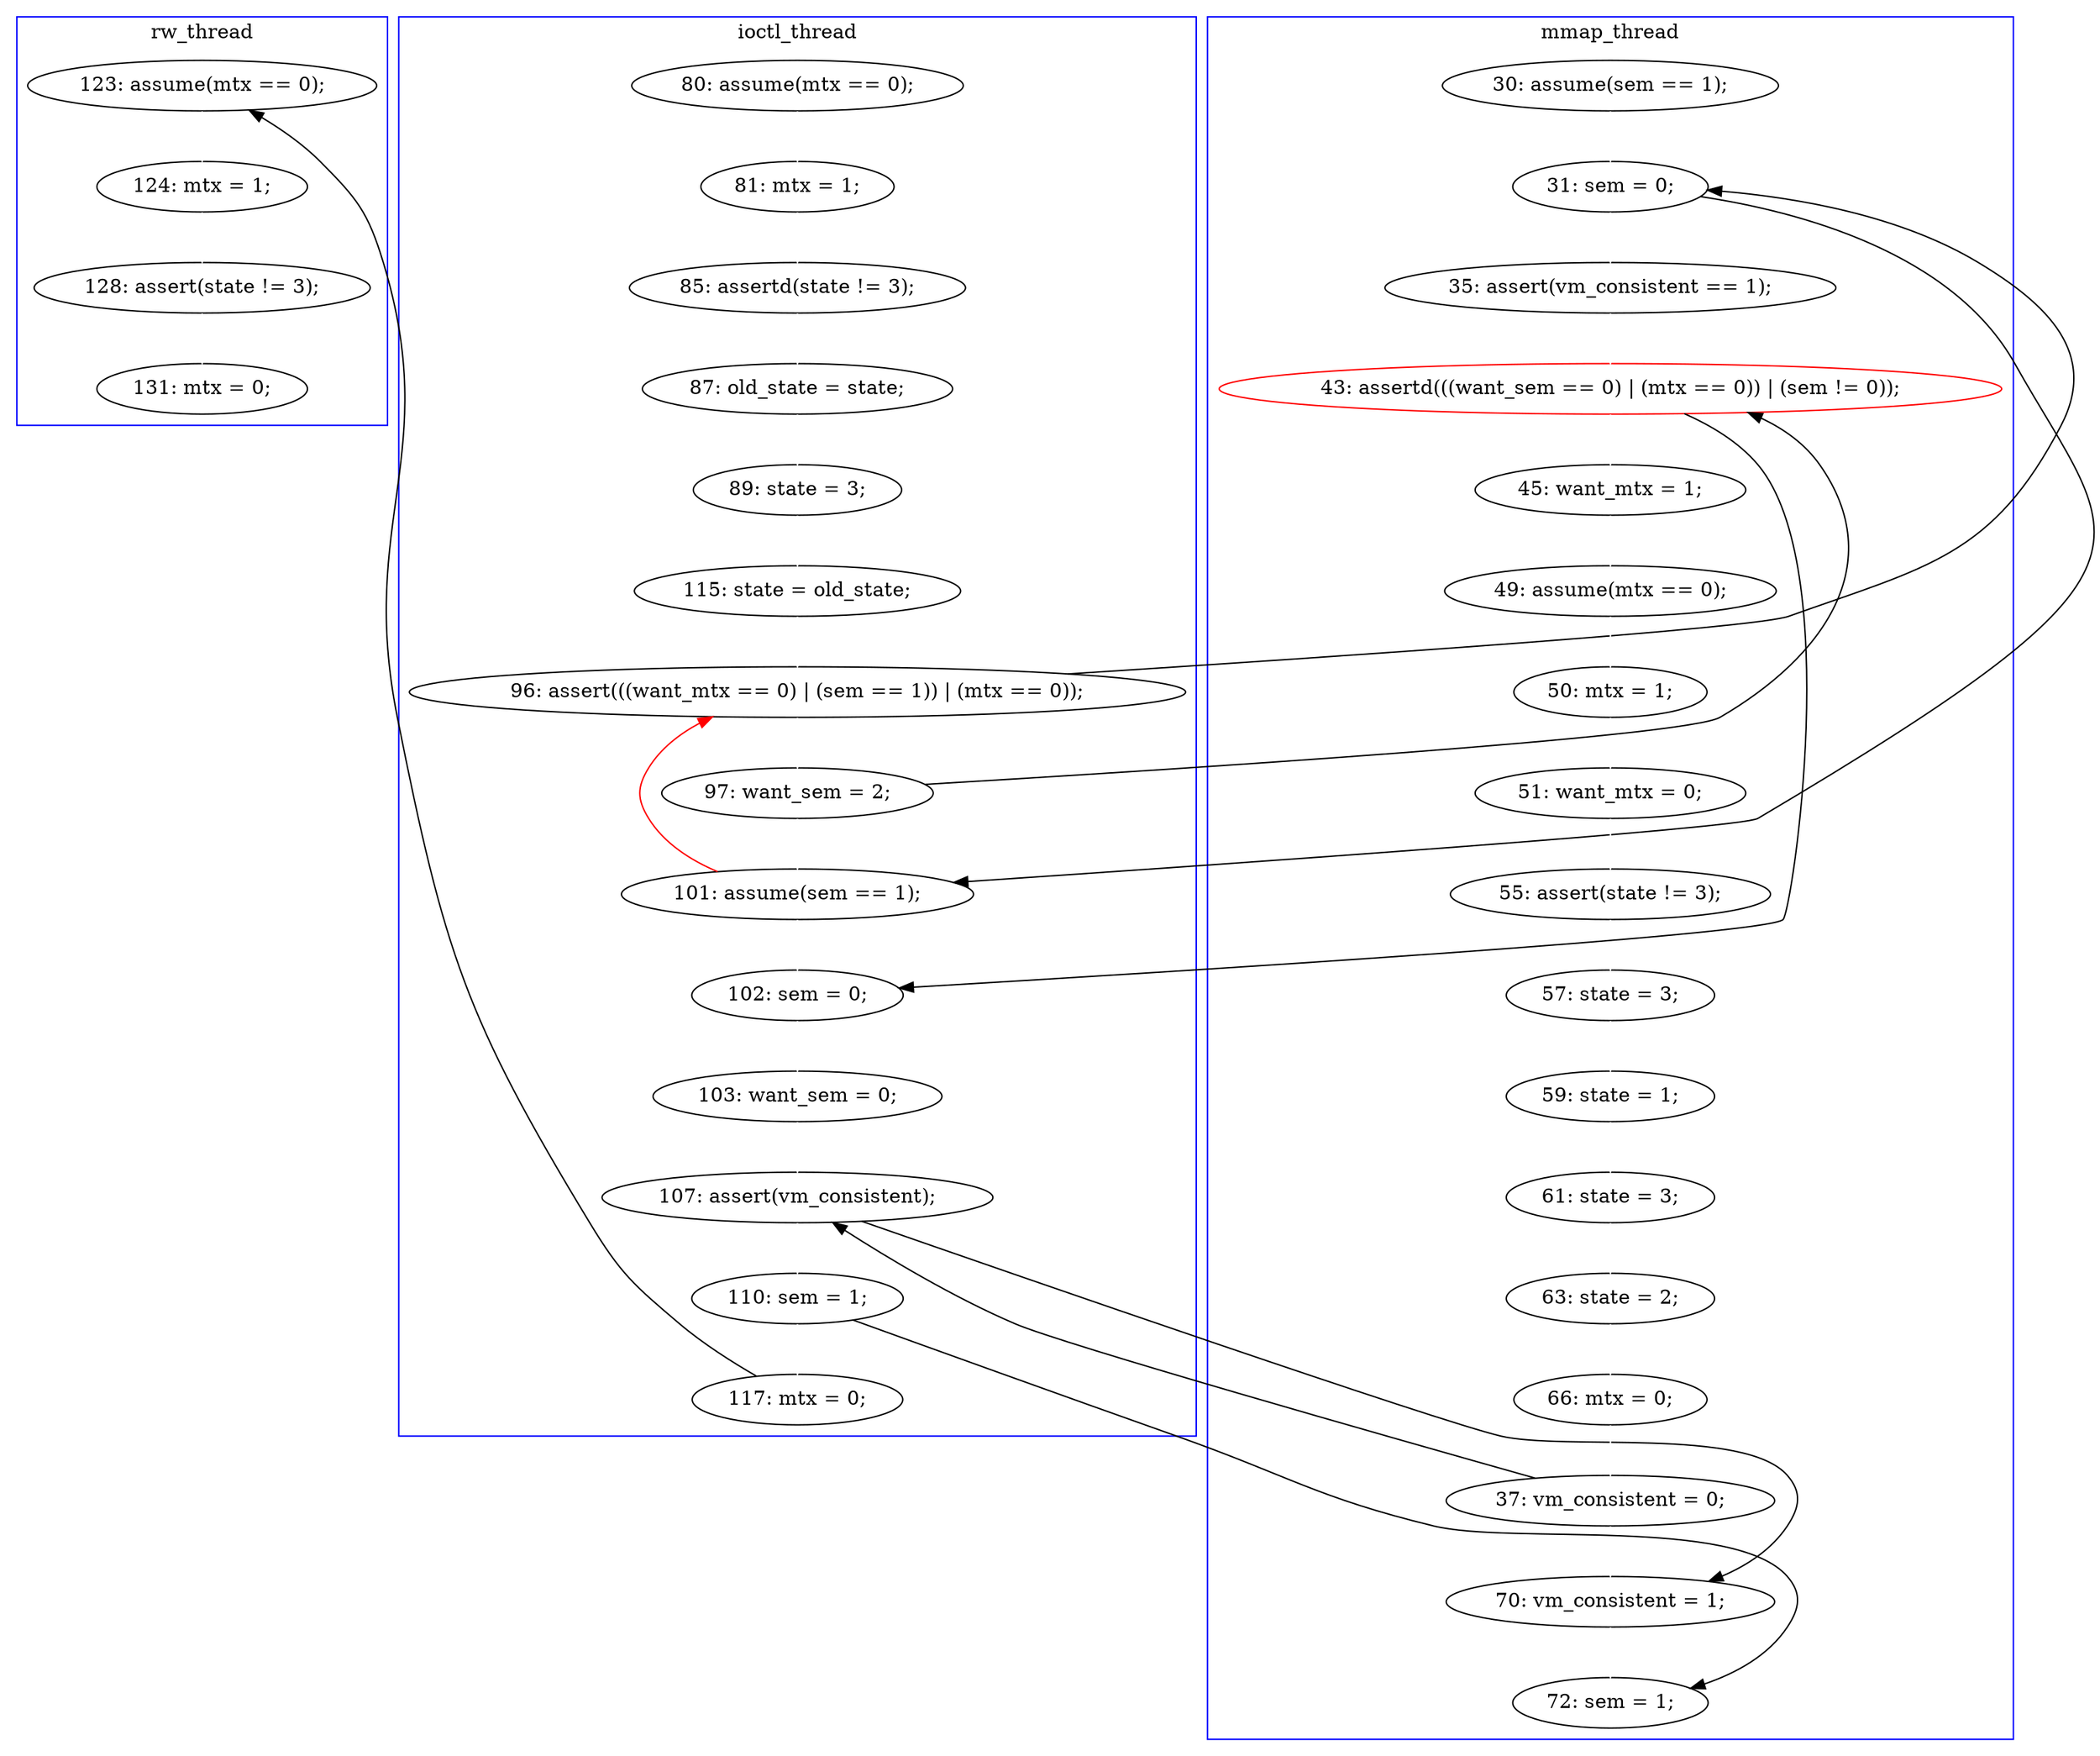 digraph Counterexample {
	12 -> 14 [color = white, style = solid]
	37 -> 41 [color = black, style = solid, constraint = false]
	11 -> 12 [color = white, style = solid]
	43 -> 45 [color = white, style = solid]
	41 -> 43 [color = white, style = solid]
	17 -> 18 [color = white, style = solid]
	37 -> 42 [color = white, style = solid]
	45 -> 46 [color = black, style = solid, constraint = false]
	24 -> 25 [color = white, style = solid]
	40 -> 41 [color = white, style = solid]
	24 -> 38 [color = black, style = solid, constraint = false]
	29 -> 30 [color = white, style = solid]
	31 -> 32 [color = white, style = solid]
	25 -> 26 [color = white, style = solid]
	34 -> 35 [color = white, style = solid]
	18 -> 20 [color = white, style = solid]
	35 -> 36 [color = white, style = solid]
	36 -> 37 [color = white, style = solid]
	38 -> 39 [color = white, style = solid]
	30 -> 31 [color = white, style = solid]
	46 -> 47 [color = white, style = solid]
	21 -> 26 [color = black, style = solid, constraint = false]
	20 -> 21 [color = white, style = solid]
	38 -> 20 [color = red, style = solid, constraint = false]
	42 -> 44 [color = white, style = solid]
	21 -> 38 [color = white, style = solid]
	41 -> 42 [color = black, style = solid, constraint = false]
	28 -> 29 [color = white, style = solid]
	14 -> 15 [color = white, style = solid]
	32 -> 33 [color = white, style = solid]
	23 -> 24 [color = white, style = solid]
	39 -> 40 [color = white, style = solid]
	20 -> 24 [color = black, style = solid, constraint = false]
	47 -> 48 [color = white, style = solid]
	15 -> 17 [color = white, style = solid]
	48 -> 49 [color = white, style = solid]
	43 -> 44 [color = black, style = solid, constraint = false]
	26 -> 27 [color = white, style = solid]
	33 -> 34 [color = white, style = solid]
	27 -> 28 [color = white, style = solid]
	26 -> 39 [color = black, style = solid, constraint = false]
	subgraph cluster3 {
		label = rw_thread
		color = blue
		47  [label = "124: mtx = 1;"]
		48  [label = "128: assert(state != 3);"]
		49  [label = "131: mtx = 0;"]
		46  [label = "123: assume(mtx == 0);"]
	}
	subgraph cluster2 {
		label = ioctl_thread
		color = blue
		40  [label = "103: want_sem = 0;"]
		12  [label = "81: mtx = 1;"]
		14  [label = "85: assertd(state != 3);"]
		20  [label = "96: assert(((want_mtx == 0) | (sem == 1)) | (mtx == 0));"]
		21  [label = "97: want_sem = 2;"]
		15  [label = "87: old_state = state;"]
		43  [label = "110: sem = 1;"]
		45  [label = "117: mtx = 0;"]
		11  [label = "80: assume(mtx == 0);"]
		38  [label = "101: assume(sem == 1);"]
		41  [label = "107: assert(vm_consistent);"]
		17  [label = "89: state = 3;"]
		18  [label = "115: state = old_state;"]
		39  [label = "102: sem = 0;"]
	}
	subgraph cluster1 {
		label = mmap_thread
		color = blue
		44  [label = "72: sem = 1;"]
		29  [label = "50: mtx = 1;"]
		32  [label = "57: state = 3;"]
		31  [label = "55: assert(state != 3);"]
		37  [label = "37: vm_consistent = 0;"]
		24  [label = "31: sem = 0;"]
		33  [label = "59: state = 1;"]
		30  [label = "51: want_mtx = 0;"]
		42  [label = "70: vm_consistent = 1;"]
		23  [label = "30: assume(sem == 1);"]
		26  [label = "43: assertd(((want_sem == 0) | (mtx == 0)) | (sem != 0));", color = red]
		35  [label = "63: state = 2;"]
		28  [label = "49: assume(mtx == 0);"]
		36  [label = "66: mtx = 0;"]
		34  [label = "61: state = 3;"]
		25  [label = "35: assert(vm_consistent == 1);"]
		27  [label = "45: want_mtx = 1;"]
	}
}